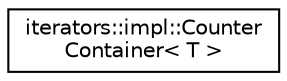 digraph "Graphical Class Hierarchy"
{
 // INTERACTIVE_SVG=YES
 // LATEX_PDF_SIZE
  edge [fontname="Helvetica",fontsize="10",labelfontname="Helvetica",labelfontsize="10"];
  node [fontname="Helvetica",fontsize="10",shape=record];
  rankdir="LR";
  Node0 [label="iterators::impl::Counter\lContainer\< T \>",height=0.2,width=0.4,color="black", fillcolor="white", style="filled",URL="$structiterators_1_1impl_1_1CounterContainer.html",tooltip=" "];
}
